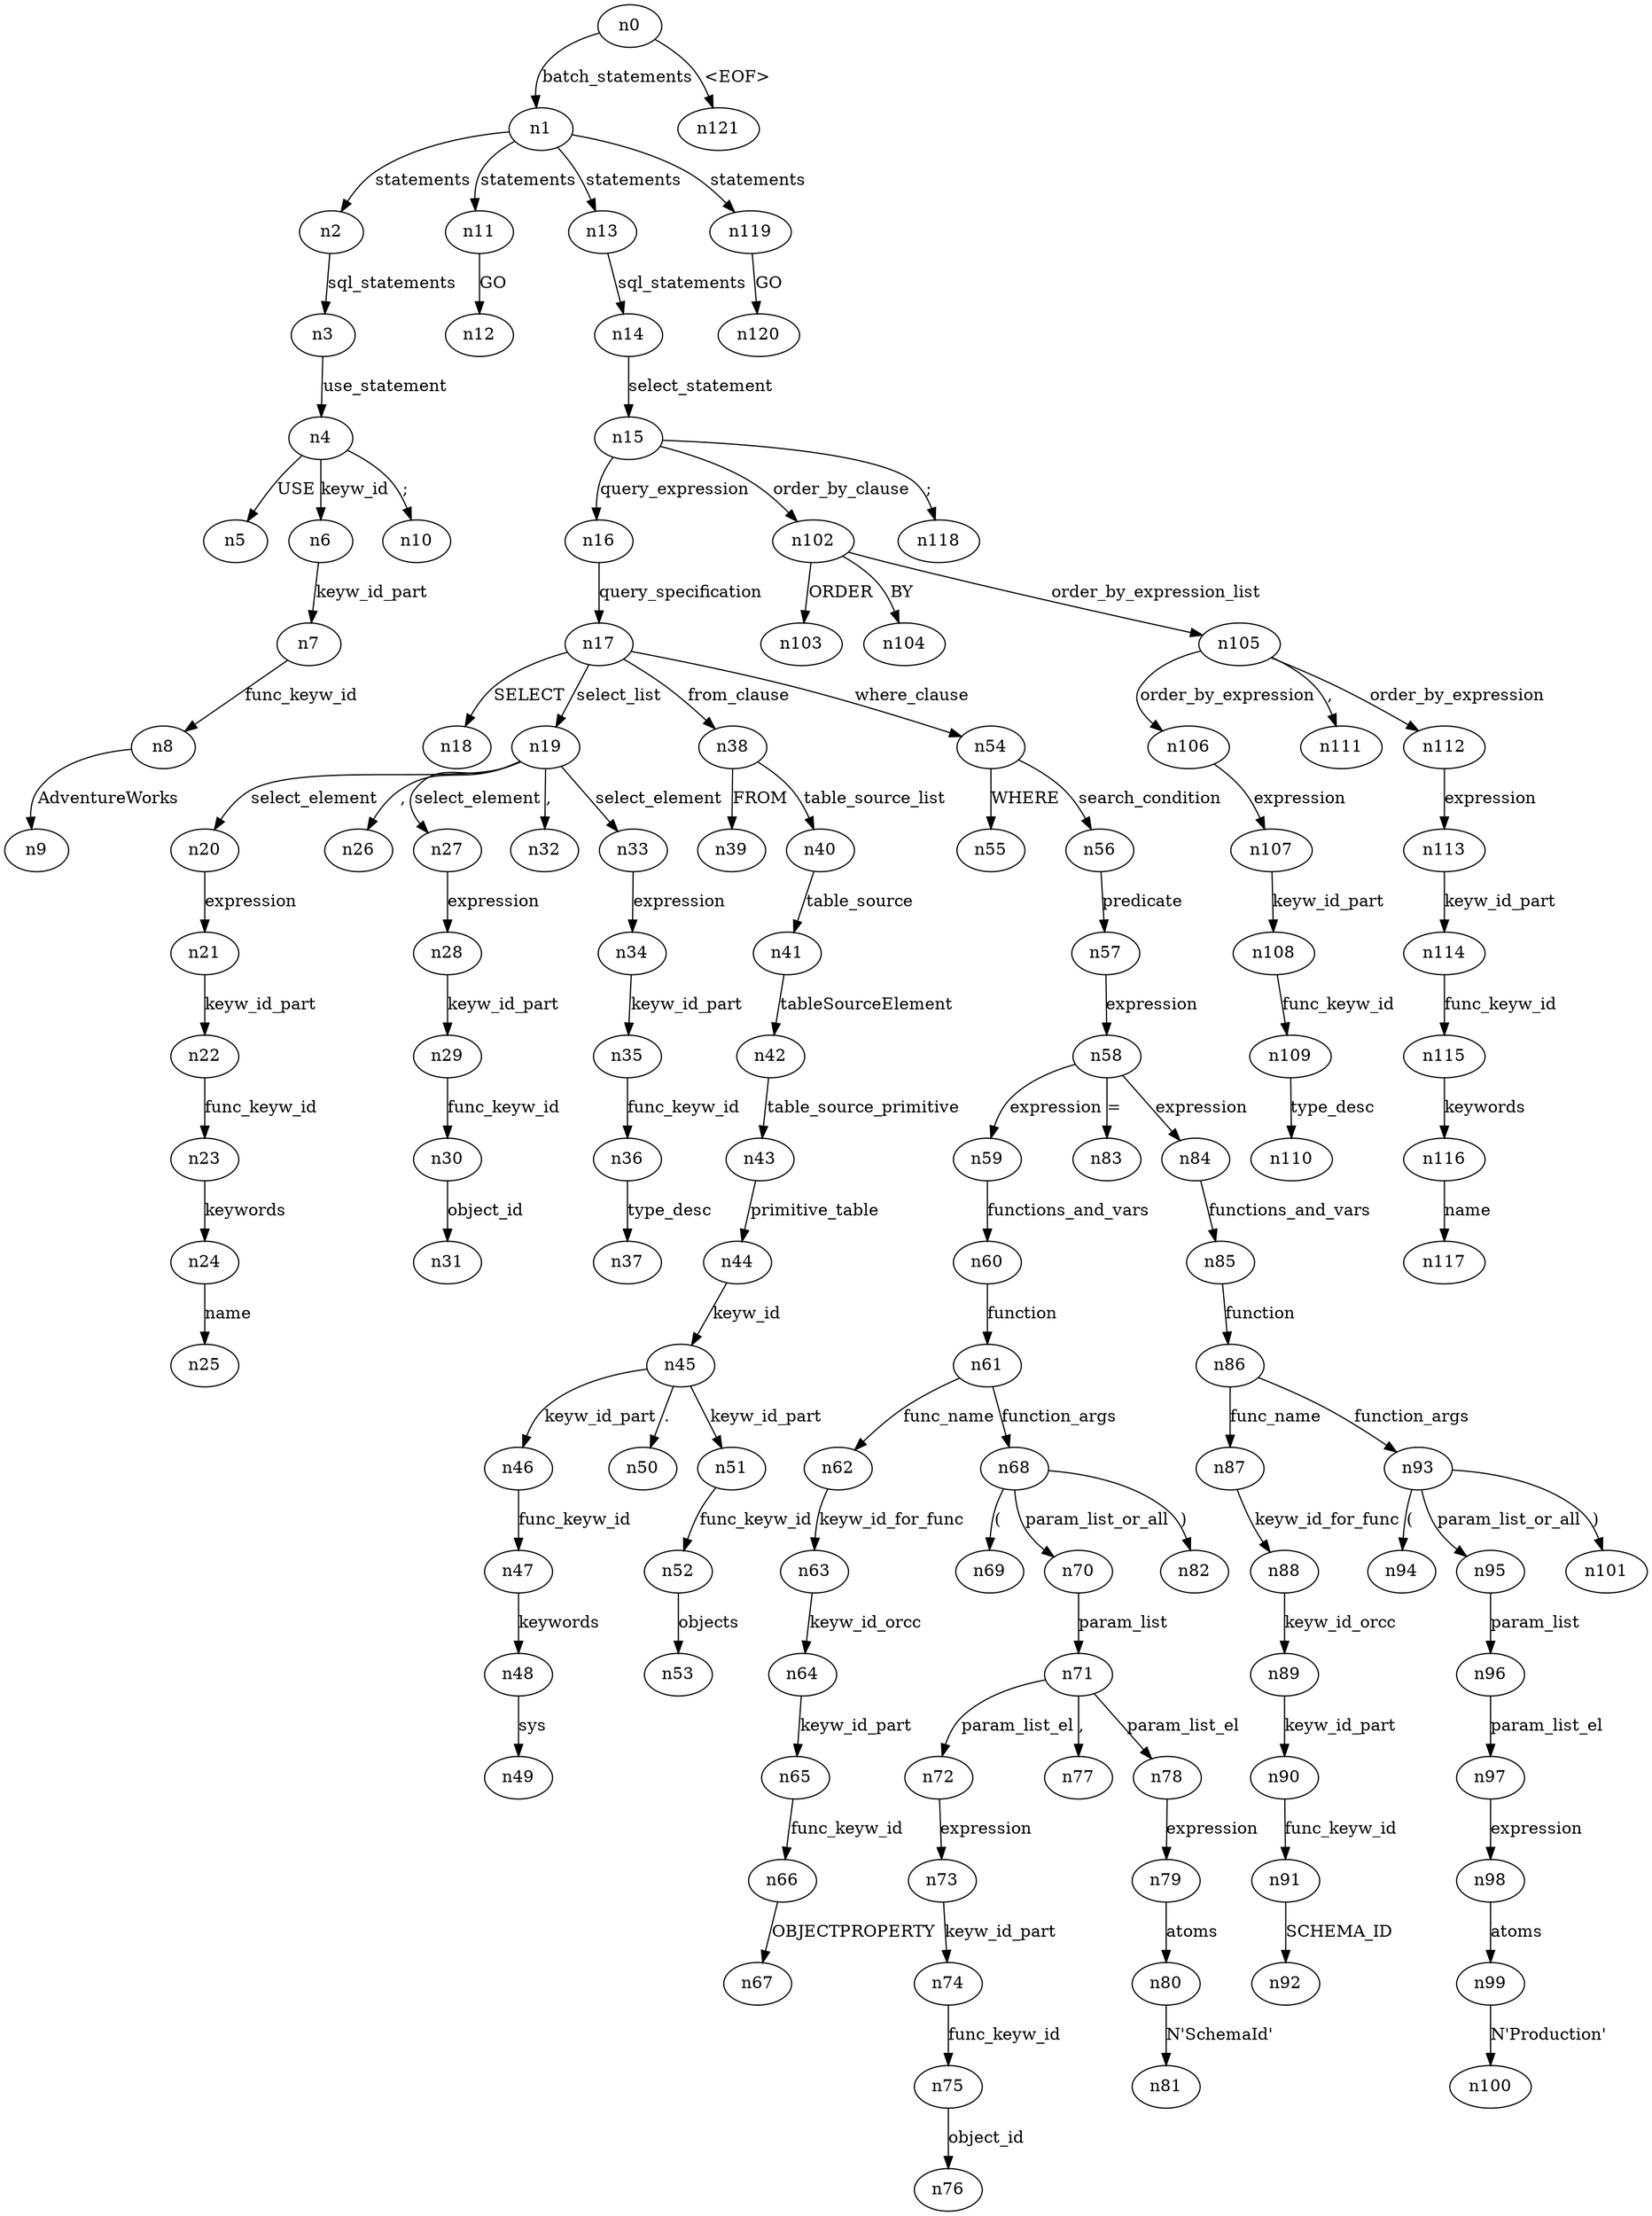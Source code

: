 digraph ParseTree {
  n0 -> n1 [label="batch_statements"];
  n1 -> n2 [label="statements"];
  n2 -> n3 [label="sql_statements"];
  n3 -> n4 [label="use_statement"];
  n4 -> n5 [label="USE"];
  n4 -> n6 [label="keyw_id"];
  n6 -> n7 [label="keyw_id_part"];
  n7 -> n8 [label="func_keyw_id"];
  n8 -> n9 [label="AdventureWorks"];
  n4 -> n10 [label=";"];
  n1 -> n11 [label="statements"];
  n11 -> n12 [label="GO"];
  n1 -> n13 [label="statements"];
  n13 -> n14 [label="sql_statements"];
  n14 -> n15 [label="select_statement"];
  n15 -> n16 [label="query_expression"];
  n16 -> n17 [label="query_specification"];
  n17 -> n18 [label="SELECT"];
  n17 -> n19 [label="select_list"];
  n19 -> n20 [label="select_element"];
  n20 -> n21 [label="expression"];
  n21 -> n22 [label="keyw_id_part"];
  n22 -> n23 [label="func_keyw_id"];
  n23 -> n24 [label="keywords"];
  n24 -> n25 [label="name"];
  n19 -> n26 [label=","];
  n19 -> n27 [label="select_element"];
  n27 -> n28 [label="expression"];
  n28 -> n29 [label="keyw_id_part"];
  n29 -> n30 [label="func_keyw_id"];
  n30 -> n31 [label="object_id"];
  n19 -> n32 [label=","];
  n19 -> n33 [label="select_element"];
  n33 -> n34 [label="expression"];
  n34 -> n35 [label="keyw_id_part"];
  n35 -> n36 [label="func_keyw_id"];
  n36 -> n37 [label="type_desc"];
  n17 -> n38 [label="from_clause"];
  n38 -> n39 [label="FROM"];
  n38 -> n40 [label="table_source_list"];
  n40 -> n41 [label="table_source"];
  n41 -> n42 [label="tableSourceElement"];
  n42 -> n43 [label="table_source_primitive"];
  n43 -> n44 [label="primitive_table"];
  n44 -> n45 [label="keyw_id"];
  n45 -> n46 [label="keyw_id_part"];
  n46 -> n47 [label="func_keyw_id"];
  n47 -> n48 [label="keywords"];
  n48 -> n49 [label="sys"];
  n45 -> n50 [label="."];
  n45 -> n51 [label="keyw_id_part"];
  n51 -> n52 [label="func_keyw_id"];
  n52 -> n53 [label="objects"];
  n17 -> n54 [label="where_clause"];
  n54 -> n55 [label="WHERE"];
  n54 -> n56 [label="search_condition"];
  n56 -> n57 [label="predicate"];
  n57 -> n58 [label="expression"];
  n58 -> n59 [label="expression"];
  n59 -> n60 [label="functions_and_vars"];
  n60 -> n61 [label="function"];
  n61 -> n62 [label="func_name"];
  n62 -> n63 [label="keyw_id_for_func"];
  n63 -> n64 [label="keyw_id_orcc"];
  n64 -> n65 [label="keyw_id_part"];
  n65 -> n66 [label="func_keyw_id"];
  n66 -> n67 [label="OBJECTPROPERTY"];
  n61 -> n68 [label="function_args"];
  n68 -> n69 [label="("];
  n68 -> n70 [label="param_list_or_all"];
  n70 -> n71 [label="param_list"];
  n71 -> n72 [label="param_list_el"];
  n72 -> n73 [label="expression"];
  n73 -> n74 [label="keyw_id_part"];
  n74 -> n75 [label="func_keyw_id"];
  n75 -> n76 [label="object_id"];
  n71 -> n77 [label=","];
  n71 -> n78 [label="param_list_el"];
  n78 -> n79 [label="expression"];
  n79 -> n80 [label="atoms"];
  n80 -> n81 [label="N'SchemaId'"];
  n68 -> n82 [label=")"];
  n58 -> n83 [label="="];
  n58 -> n84 [label="expression"];
  n84 -> n85 [label="functions_and_vars"];
  n85 -> n86 [label="function"];
  n86 -> n87 [label="func_name"];
  n87 -> n88 [label="keyw_id_for_func"];
  n88 -> n89 [label="keyw_id_orcc"];
  n89 -> n90 [label="keyw_id_part"];
  n90 -> n91 [label="func_keyw_id"];
  n91 -> n92 [label="SCHEMA_ID"];
  n86 -> n93 [label="function_args"];
  n93 -> n94 [label="("];
  n93 -> n95 [label="param_list_or_all"];
  n95 -> n96 [label="param_list"];
  n96 -> n97 [label="param_list_el"];
  n97 -> n98 [label="expression"];
  n98 -> n99 [label="atoms"];
  n99 -> n100 [label="N'Production'"];
  n93 -> n101 [label=")"];
  n15 -> n102 [label="order_by_clause"];
  n102 -> n103 [label="ORDER"];
  n102 -> n104 [label="BY"];
  n102 -> n105 [label="order_by_expression_list"];
  n105 -> n106 [label="order_by_expression"];
  n106 -> n107 [label="expression"];
  n107 -> n108 [label="keyw_id_part"];
  n108 -> n109 [label="func_keyw_id"];
  n109 -> n110 [label="type_desc"];
  n105 -> n111 [label=","];
  n105 -> n112 [label="order_by_expression"];
  n112 -> n113 [label="expression"];
  n113 -> n114 [label="keyw_id_part"];
  n114 -> n115 [label="func_keyw_id"];
  n115 -> n116 [label="keywords"];
  n116 -> n117 [label="name"];
  n15 -> n118 [label=";"];
  n1 -> n119 [label="statements"];
  n119 -> n120 [label="GO"];
  n0 -> n121 [label="<EOF>"];
}